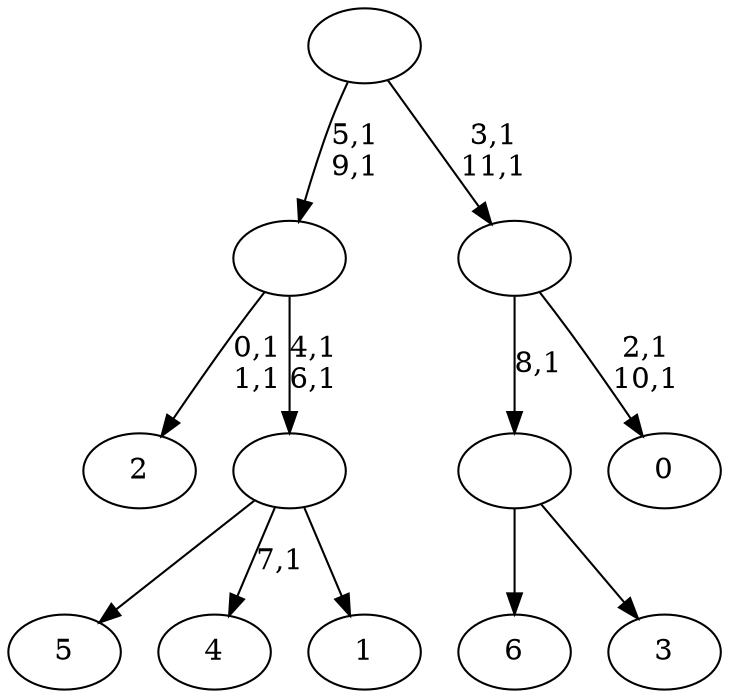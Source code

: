 digraph T {
	19 [label="6"]
	18 [label="5"]
	17 [label="4"]
	15 [label="3"]
	14 [label=""]
	13 [label="2"]
	10 [label="1"]
	9 [label=""]
	7 [label=""]
	5 [label="0"]
	2 [label=""]
	0 [label=""]
	14 -> 19 [label=""]
	14 -> 15 [label=""]
	9 -> 17 [label="7,1"]
	9 -> 18 [label=""]
	9 -> 10 [label=""]
	7 -> 9 [label="4,1\n6,1"]
	7 -> 13 [label="0,1\n1,1"]
	2 -> 5 [label="2,1\n10,1"]
	2 -> 14 [label="8,1"]
	0 -> 2 [label="3,1\n11,1"]
	0 -> 7 [label="5,1\n9,1"]
}
